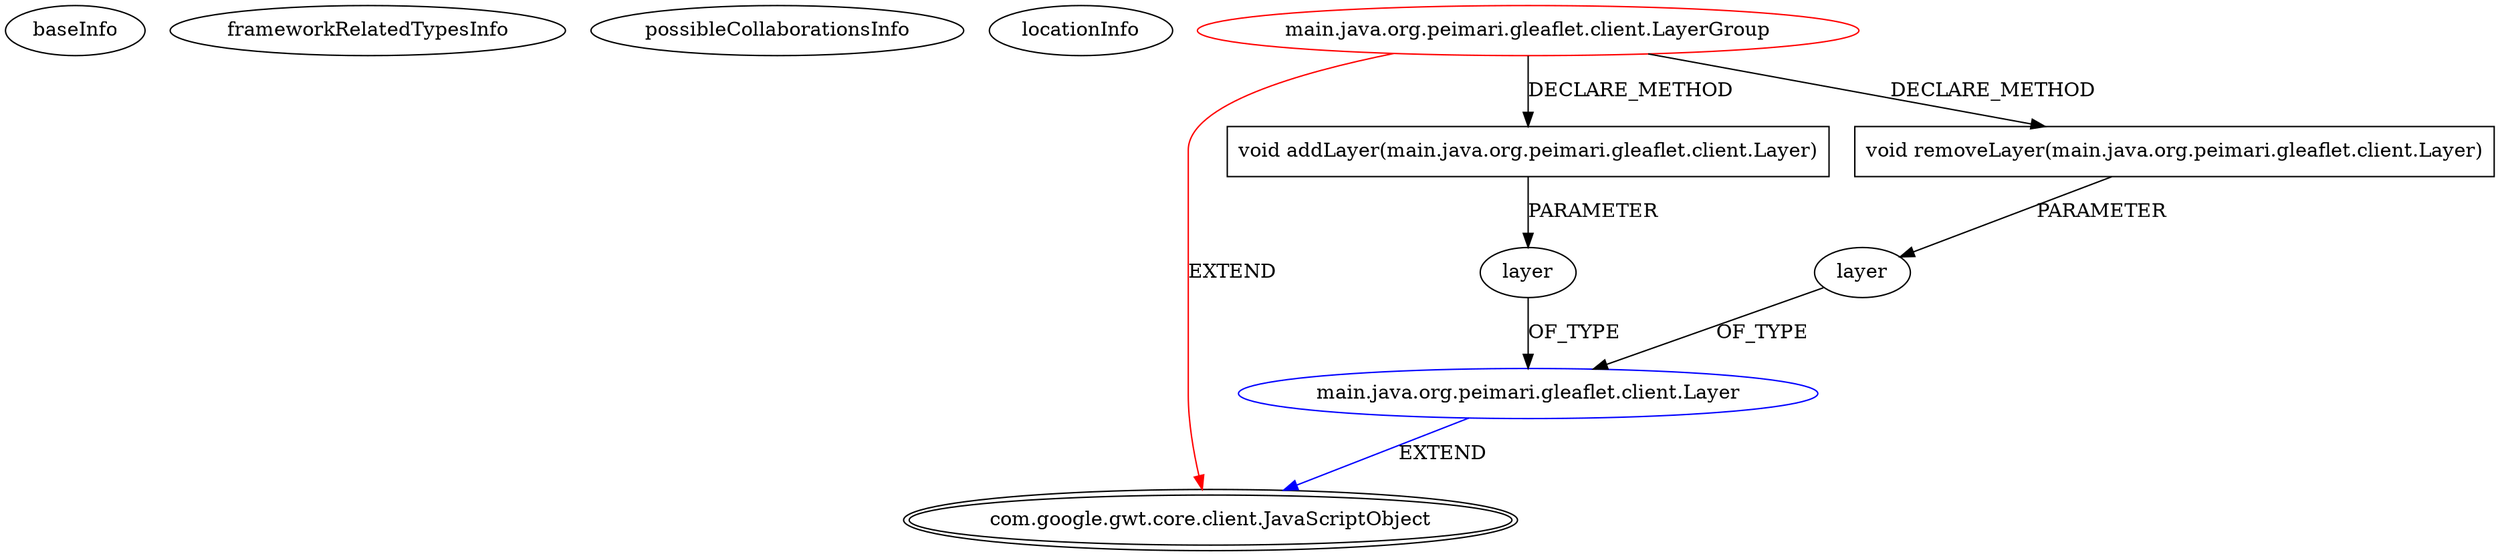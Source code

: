 digraph {
baseInfo[graphId=4082,category="extension_graph",isAnonymous=false,possibleRelation=true]
frameworkRelatedTypesInfo[0="com.google.gwt.core.client.JavaScriptObject"]
possibleCollaborationsInfo[0="4082~CLIENT_METHOD_DECLARATION-PARAMETER_DECLARATION-CLIENT_METHOD_DECLARATION-PARAMETER_DECLARATION-~com.google.gwt.core.client.JavaScriptObject ~com.google.gwt.core.client.JavaScriptObject ~false~false"]
locationInfo[projectName="mstahv-g-leaflet",filePath="/mstahv-g-leaflet/g-leaflet-master/src/main/java/org/peimari/gleaflet/client/LayerGroup.java",contextSignature="LayerGroup",graphId="4082"]
0[label="main.java.org.peimari.gleaflet.client.LayerGroup",vertexType="ROOT_CLIENT_CLASS_DECLARATION",isFrameworkType=false,color=red]
1[label="com.google.gwt.core.client.JavaScriptObject",vertexType="FRAMEWORK_CLASS_TYPE",isFrameworkType=true,peripheries=2]
4[label="void addLayer(main.java.org.peimari.gleaflet.client.Layer)",vertexType="CLIENT_METHOD_DECLARATION",isFrameworkType=false,shape=box]
5[label="layer",vertexType="PARAMETER_DECLARATION",isFrameworkType=false]
6[label="main.java.org.peimari.gleaflet.client.Layer",vertexType="REFERENCE_CLIENT_CLASS_DECLARATION",isFrameworkType=false,color=blue]
8[label="void removeLayer(main.java.org.peimari.gleaflet.client.Layer)",vertexType="CLIENT_METHOD_DECLARATION",isFrameworkType=false,shape=box]
9[label="layer",vertexType="PARAMETER_DECLARATION",isFrameworkType=false]
0->1[label="EXTEND",color=red]
0->4[label="DECLARE_METHOD"]
6->1[label="EXTEND",color=blue]
5->6[label="OF_TYPE"]
4->5[label="PARAMETER"]
0->8[label="DECLARE_METHOD"]
9->6[label="OF_TYPE"]
8->9[label="PARAMETER"]
}
